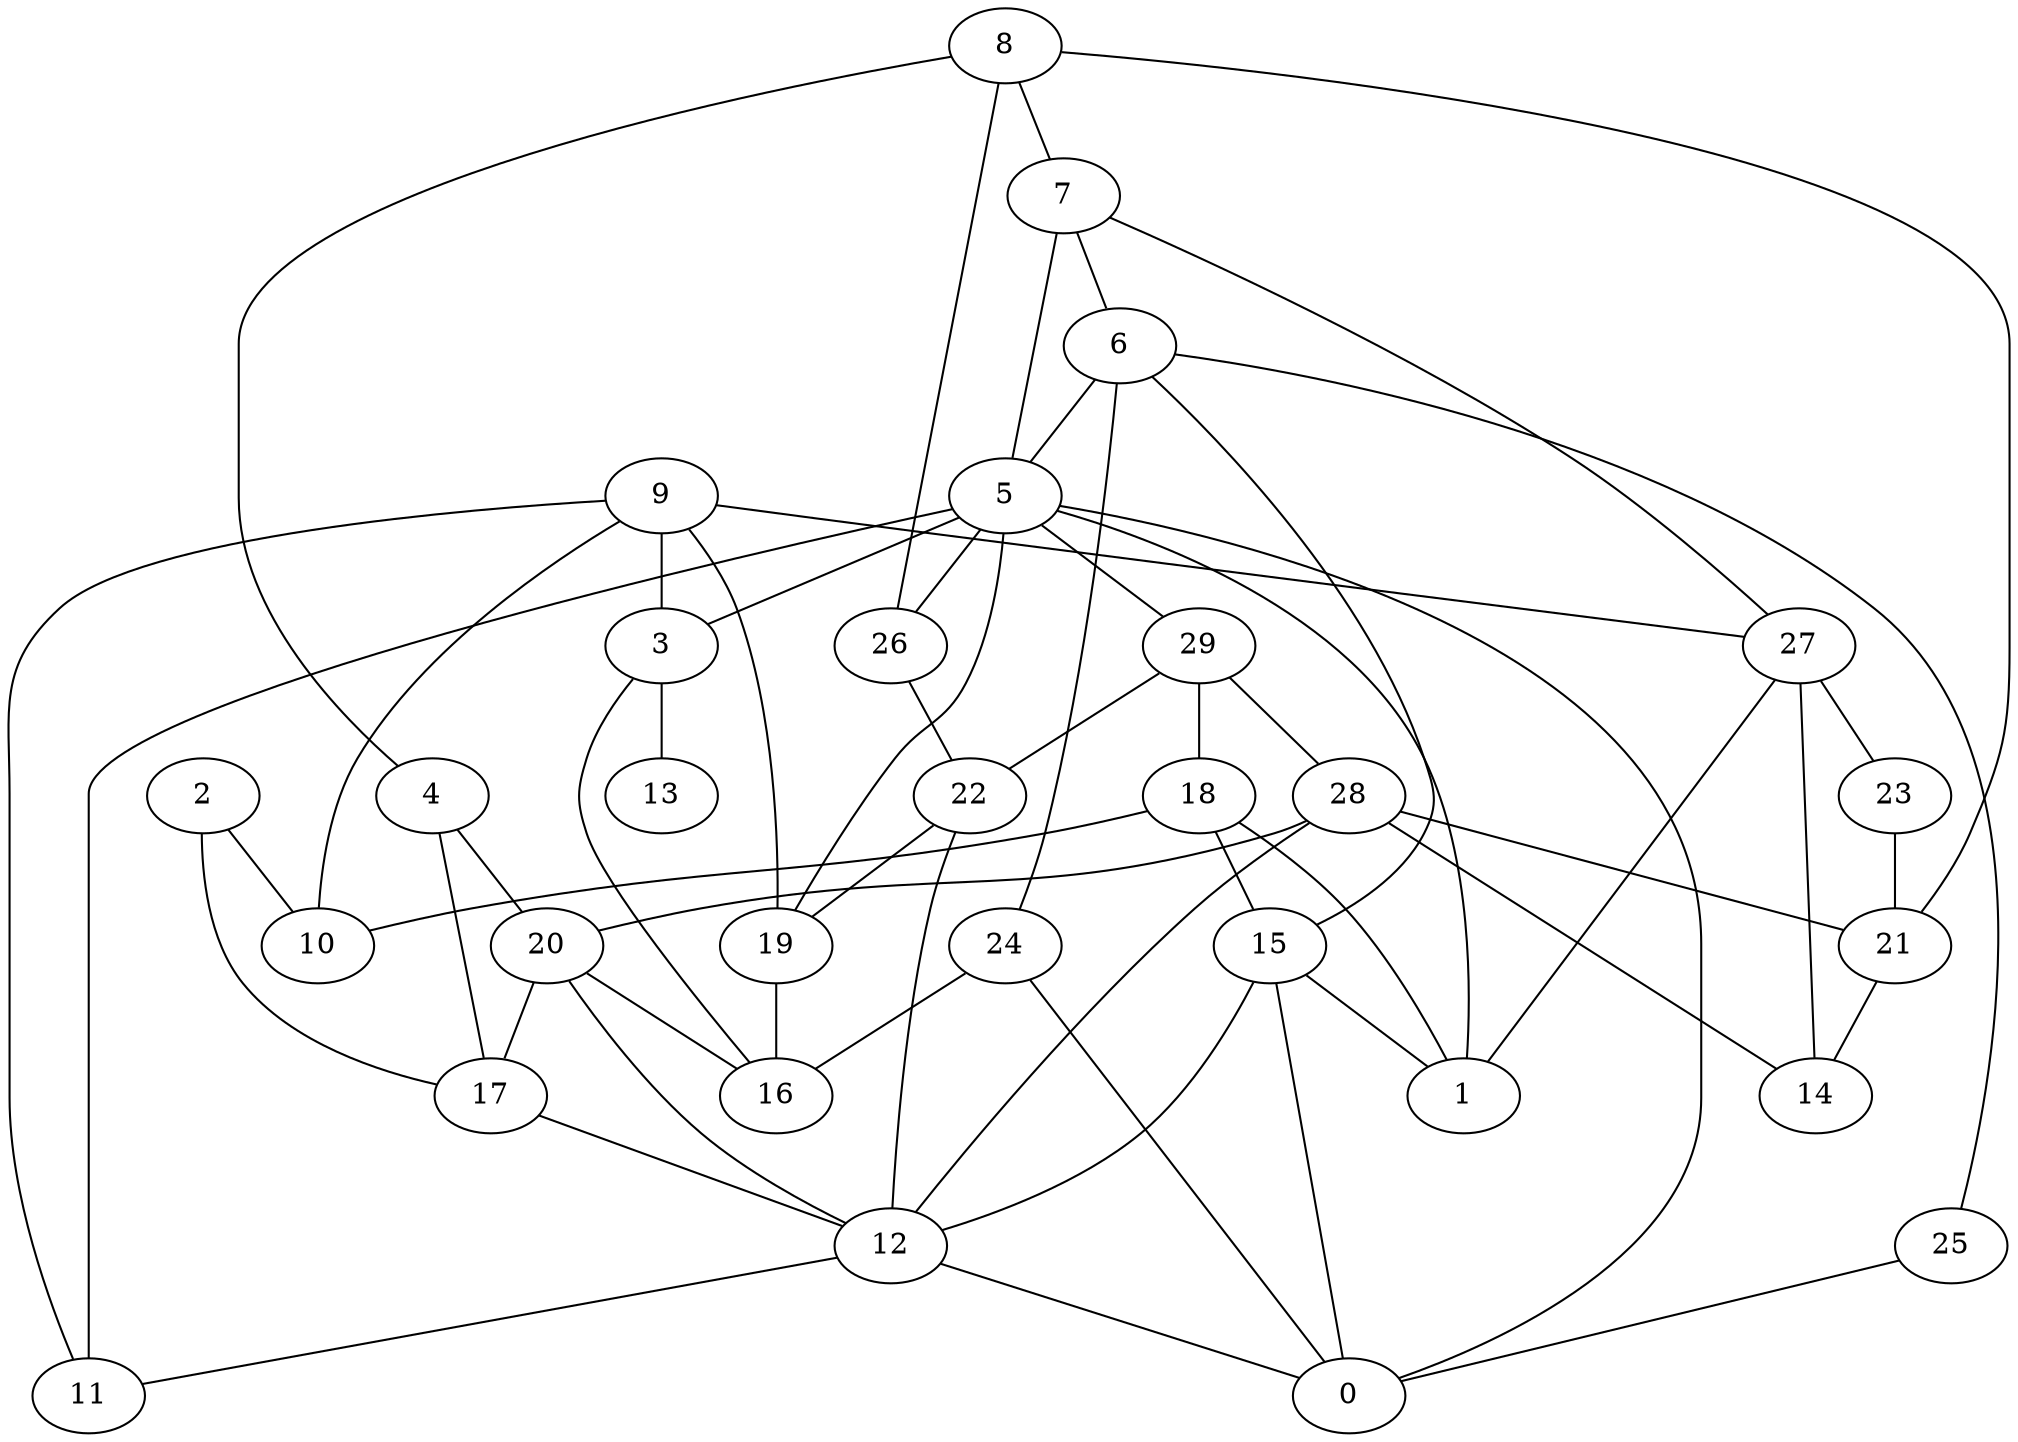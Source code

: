 digraph GG_graph {

subgraph G_graph {
edge [color = black]
"12" -> "11" [dir = none]
"12" -> "0" [dir = none]
"27" -> "14" [dir = none]
"27" -> "23" [dir = none]
"29" -> "18" [dir = none]
"22" -> "12" [dir = none]
"9" -> "19" [dir = none]
"9" -> "27" [dir = none]
"18" -> "1" [dir = none]
"18" -> "10" [dir = none]
"18" -> "15" [dir = none]
"5" -> "3" [dir = none]
"5" -> "0" [dir = none]
"5" -> "29" [dir = none]
"8" -> "7" [dir = none]
"7" -> "27" [dir = none]
"7" -> "5" [dir = none]
"17" -> "12" [dir = none]
"28" -> "21" [dir = none]
"23" -> "21" [dir = none]
"20" -> "16" [dir = none]
"24" -> "0" [dir = none]
"3" -> "16" [dir = none]
"3" -> "13" [dir = none]
"6" -> "15" [dir = none]
"26" -> "22" [dir = none]
"2" -> "10" [dir = none]
"25" -> "0" [dir = none]
"4" -> "20" [dir = none]
"5" -> "1" [dir = none]
"28" -> "14" [dir = none]
"20" -> "17" [dir = none]
"8" -> "26" [dir = none]
"5" -> "11" [dir = none]
"27" -> "1" [dir = none]
"9" -> "11" [dir = none]
"29" -> "28" [dir = none]
"4" -> "17" [dir = none]
"15" -> "0" [dir = none]
"5" -> "19" [dir = none]
"9" -> "3" [dir = none]
"6" -> "24" [dir = none]
"21" -> "14" [dir = none]
"2" -> "17" [dir = none]
"19" -> "16" [dir = none]
"20" -> "12" [dir = none]
"8" -> "21" [dir = none]
"28" -> "20" [dir = none]
"7" -> "6" [dir = none]
"8" -> "4" [dir = none]
"15" -> "1" [dir = none]
"6" -> "5" [dir = none]
"29" -> "22" [dir = none]
"6" -> "25" [dir = none]
"5" -> "26" [dir = none]
"15" -> "12" [dir = none]
"22" -> "19" [dir = none]
"24" -> "16" [dir = none]
"9" -> "10" [dir = none]
"28" -> "12" [dir = none]
}

}
